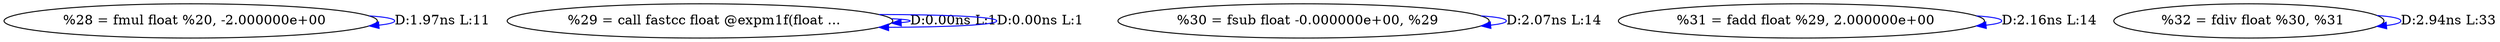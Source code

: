 digraph {
Node0x25cf600[label="  %28 = fmul float %20, -2.000000e+00"];
Node0x25cf600 -> Node0x25cf600[label="D:1.97ns L:11",color=blue];
Node0x25cf6e0[label="  %29 = call fastcc float @expm1f(float ..."];
Node0x25cf6e0 -> Node0x25cf6e0[label="D:0.00ns L:1",color=blue];
Node0x25cf6e0 -> Node0x25cf6e0[label="D:0.00ns L:1",color=blue];
Node0x25cf7c0[label="  %30 = fsub float -0.000000e+00, %29"];
Node0x25cf7c0 -> Node0x25cf7c0[label="D:2.07ns L:14",color=blue];
Node0x25cf8a0[label="  %31 = fadd float %29, 2.000000e+00"];
Node0x25cf8a0 -> Node0x25cf8a0[label="D:2.16ns L:14",color=blue];
Node0x25cf980[label="  %32 = fdiv float %30, %31"];
Node0x25cf980 -> Node0x25cf980[label="D:2.94ns L:33",color=blue];
}
